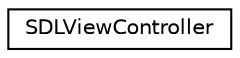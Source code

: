 digraph "Graphical Class Hierarchy"
{
 // LATEX_PDF_SIZE
  edge [fontname="Helvetica",fontsize="10",labelfontname="Helvetica",labelfontsize="10"];
  node [fontname="Helvetica",fontsize="10",shape=record];
  rankdir="LR";
  Node0 [label="SDLViewController",height=0.2,width=0.4,color="black", fillcolor="white", style="filled",URL="$classSDLViewController.html",tooltip="Class to manage connections to SDL library and manage the view."];
}

